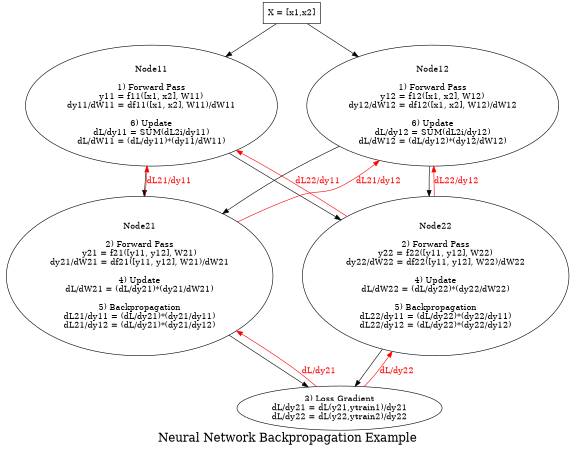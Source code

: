 // sudo apt-get install graphviz
// dot -Tpng nn-backprop.dot -o nn-backprop.png
// xdot nn-backprop.dot
digraph NN
{
	label="Neural Network Backpropagation Example";
	fontsize=20;
	size="4,3";
	ratio=fill;

	X   [shape=box, label="X = [x1,x2]"];
	f11 [label="Node11\n\n1) Forward Pass\ny11 = f11([x1, x2], W11)\ndy11/dW11 = df11([x1, x2], W11)/dW11\n\n6) Update\ndL/dy11 = SUM(dL2i/dy11)\ndL/dW11 = (dL/dy11)*(dy11/dW11)"];
	f12 [label="Node12\n\n1) Forward Pass\ny12 = f12([x1, x2], W12)\ndy12/dW12 = df12([x1, x2], W12)/dW12\n\n6) Update\ndL/dy12 = SUM(dL2i/dy12)\ndL/dW12 = (dL/dy12)*(dy12/dW12)"];
	f21 [label="Node21\n\n2) Forward Pass\ny21 = f21([y11, y12], W21)\ndy21/dW21 = df21([y11, y12], W21)/dW21\n\n4) Update\ndL/dW21 = (dL/dy21)*(dy21/dW21)\n\n5) Backpropagation\ndL21/dy11 = (dL/dy21)*(dy21/dy11)\ndL21/dy12 = (dL/dy21)*(dy21/dy12)"];
	f22 [label="Node22\n\n2) Forward Pass\ny22 = f22([y11, y12], W22)\ndy22/dW22 = df22([y11, y12], W22)/dW22\n\n4) Update\ndL/dW22 = (dL/dy22)*(dy22/dW22)\n\n5) Backpropagation\ndL22/dy11 = (dL/dy22)*(dy22/dy11)\ndL22/dy12 = (dL/dy22)*(dy22/dy12)"];
	L  [label="3) Loss Gradient\ndL/dy21 = dL(y21,ytrain1)/dy21\ndL/dy22 = dL(y22,ytrain2)/dy22"];

	{ rank=same f11 -> f12 [style=invis] };
	{ rank=same f21 -> f22 [style=invis] };
	X   -> f11;
	X   -> f12;
	f11 -> f21;
	f12 -> f21;
	f11 -> f22;
	f12 -> f22;
	f21 -> L;
	f22 -> L;
	L   -> f21 [fontcolor=red, color=red, label="dL/dy21"];
	L   -> f22 [fontcolor=red, color=red, label="dL/dy22"];
	f21 -> f11 [fontcolor=red, color=red, label="dL21/dy11"];
	f21 -> f12 [fontcolor=red, color=red, label="dL21/dy12"];
	f22 -> f11 [fontcolor=red, color=red, label="dL22/dy11"];
	f22 -> f12 [fontcolor=red, color=red, label="dL22/dy12"];
}

